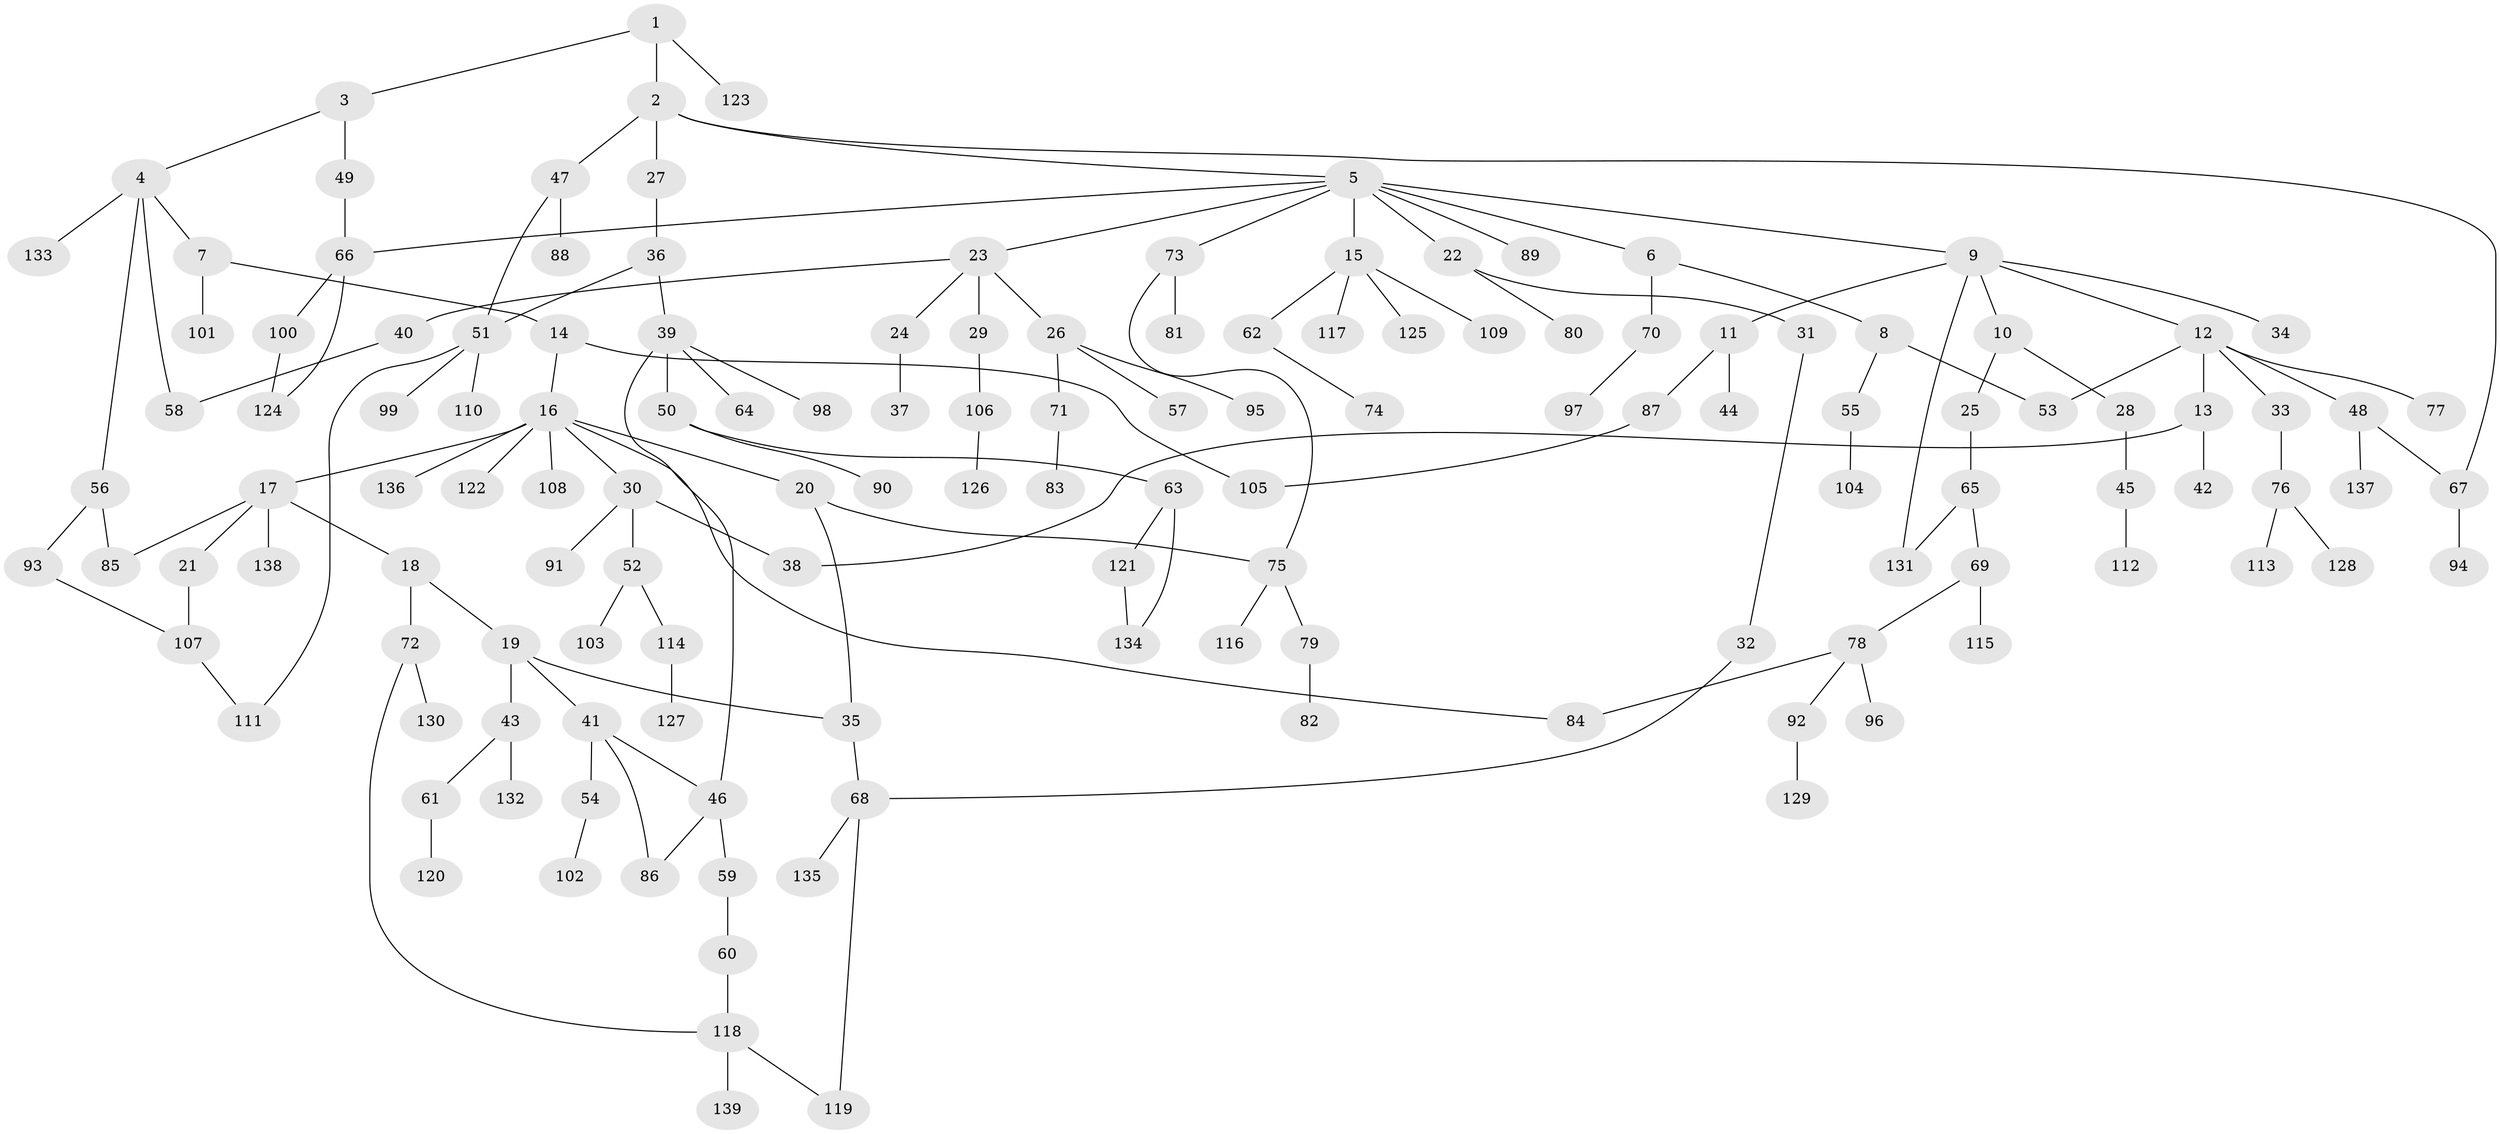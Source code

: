 // Generated by graph-tools (version 1.1) at 2025/41/03/09/25 04:41:08]
// undirected, 139 vertices, 159 edges
graph export_dot {
graph [start="1"]
  node [color=gray90,style=filled];
  1;
  2;
  3;
  4;
  5;
  6;
  7;
  8;
  9;
  10;
  11;
  12;
  13;
  14;
  15;
  16;
  17;
  18;
  19;
  20;
  21;
  22;
  23;
  24;
  25;
  26;
  27;
  28;
  29;
  30;
  31;
  32;
  33;
  34;
  35;
  36;
  37;
  38;
  39;
  40;
  41;
  42;
  43;
  44;
  45;
  46;
  47;
  48;
  49;
  50;
  51;
  52;
  53;
  54;
  55;
  56;
  57;
  58;
  59;
  60;
  61;
  62;
  63;
  64;
  65;
  66;
  67;
  68;
  69;
  70;
  71;
  72;
  73;
  74;
  75;
  76;
  77;
  78;
  79;
  80;
  81;
  82;
  83;
  84;
  85;
  86;
  87;
  88;
  89;
  90;
  91;
  92;
  93;
  94;
  95;
  96;
  97;
  98;
  99;
  100;
  101;
  102;
  103;
  104;
  105;
  106;
  107;
  108;
  109;
  110;
  111;
  112;
  113;
  114;
  115;
  116;
  117;
  118;
  119;
  120;
  121;
  122;
  123;
  124;
  125;
  126;
  127;
  128;
  129;
  130;
  131;
  132;
  133;
  134;
  135;
  136;
  137;
  138;
  139;
  1 -- 2;
  1 -- 3;
  1 -- 123;
  2 -- 5;
  2 -- 27;
  2 -- 47;
  2 -- 67;
  3 -- 4;
  3 -- 49;
  4 -- 7;
  4 -- 56;
  4 -- 58;
  4 -- 133;
  5 -- 6;
  5 -- 9;
  5 -- 15;
  5 -- 22;
  5 -- 23;
  5 -- 73;
  5 -- 89;
  5 -- 66;
  6 -- 8;
  6 -- 70;
  7 -- 14;
  7 -- 101;
  8 -- 55;
  8 -- 53;
  9 -- 10;
  9 -- 11;
  9 -- 12;
  9 -- 34;
  9 -- 131;
  10 -- 25;
  10 -- 28;
  11 -- 44;
  11 -- 87;
  12 -- 13;
  12 -- 33;
  12 -- 48;
  12 -- 53;
  12 -- 77;
  13 -- 42;
  13 -- 38;
  14 -- 16;
  14 -- 105;
  15 -- 62;
  15 -- 109;
  15 -- 117;
  15 -- 125;
  16 -- 17;
  16 -- 20;
  16 -- 30;
  16 -- 84;
  16 -- 108;
  16 -- 122;
  16 -- 136;
  17 -- 18;
  17 -- 21;
  17 -- 85;
  17 -- 138;
  18 -- 19;
  18 -- 72;
  19 -- 41;
  19 -- 43;
  19 -- 35;
  20 -- 35;
  20 -- 75;
  21 -- 107;
  22 -- 31;
  22 -- 80;
  23 -- 24;
  23 -- 26;
  23 -- 29;
  23 -- 40;
  24 -- 37;
  25 -- 65;
  26 -- 57;
  26 -- 71;
  26 -- 95;
  27 -- 36;
  28 -- 45;
  29 -- 106;
  30 -- 38;
  30 -- 52;
  30 -- 91;
  31 -- 32;
  32 -- 68;
  33 -- 76;
  35 -- 68;
  36 -- 39;
  36 -- 51;
  39 -- 46;
  39 -- 50;
  39 -- 64;
  39 -- 98;
  40 -- 58;
  41 -- 54;
  41 -- 86;
  41 -- 46;
  43 -- 61;
  43 -- 132;
  45 -- 112;
  46 -- 59;
  46 -- 86;
  47 -- 88;
  47 -- 51;
  48 -- 137;
  48 -- 67;
  49 -- 66;
  50 -- 63;
  50 -- 90;
  51 -- 99;
  51 -- 110;
  51 -- 111;
  52 -- 103;
  52 -- 114;
  54 -- 102;
  55 -- 104;
  56 -- 93;
  56 -- 85;
  59 -- 60;
  60 -- 118;
  61 -- 120;
  62 -- 74;
  63 -- 121;
  63 -- 134;
  65 -- 69;
  65 -- 131;
  66 -- 100;
  66 -- 124;
  67 -- 94;
  68 -- 119;
  68 -- 135;
  69 -- 78;
  69 -- 115;
  70 -- 97;
  71 -- 83;
  72 -- 130;
  72 -- 118;
  73 -- 81;
  73 -- 75;
  75 -- 79;
  75 -- 116;
  76 -- 113;
  76 -- 128;
  78 -- 92;
  78 -- 96;
  78 -- 84;
  79 -- 82;
  87 -- 105;
  92 -- 129;
  93 -- 107;
  100 -- 124;
  106 -- 126;
  107 -- 111;
  114 -- 127;
  118 -- 139;
  118 -- 119;
  121 -- 134;
}
